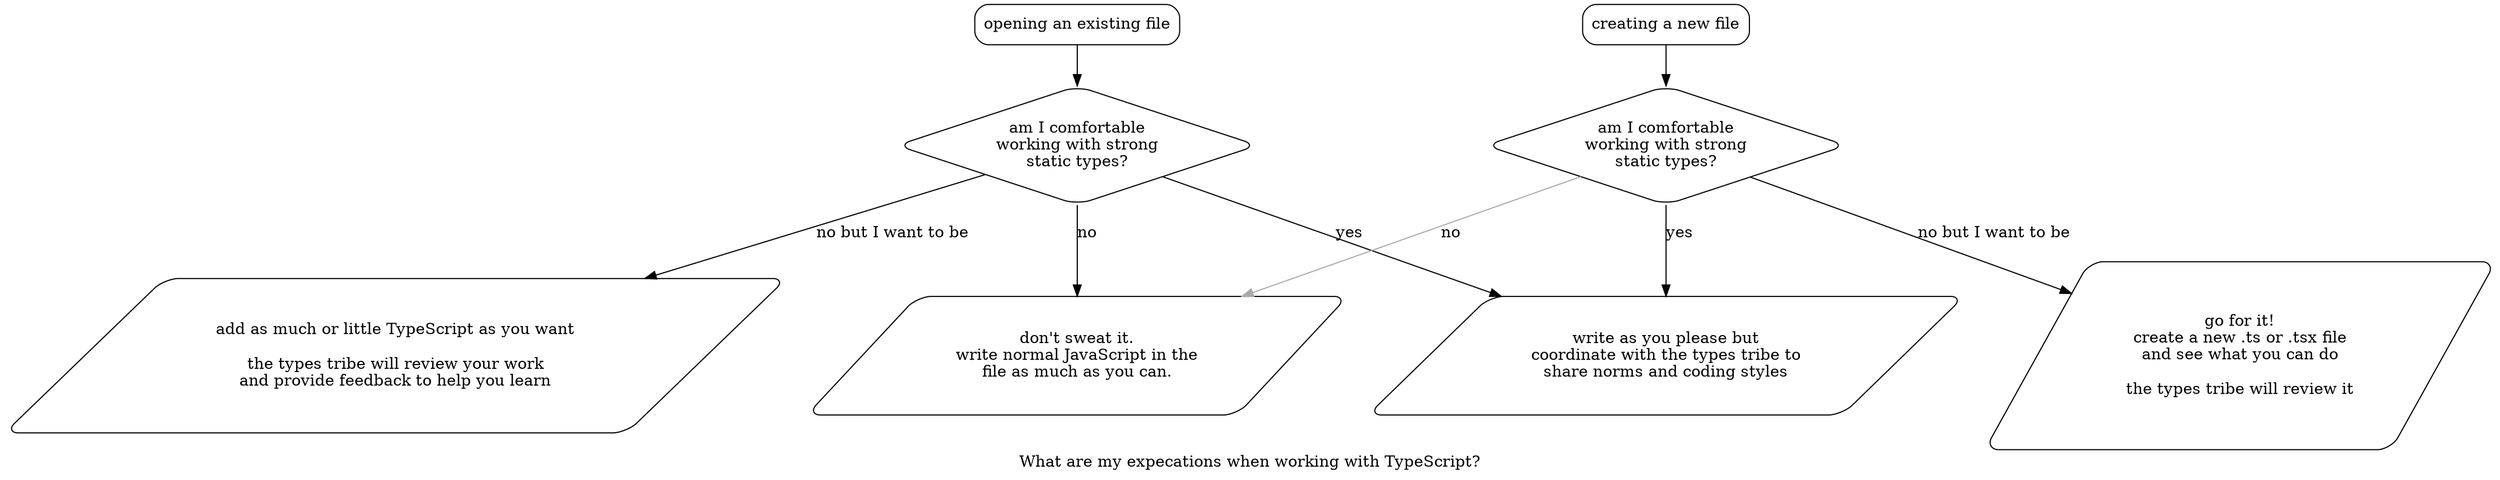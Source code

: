 digraph {
	label="What are my expecations when working with TypeScript?";

    node[shape="box", style="rounded"]
        existing_file; new_file;

    node[shape="diamond"]
        am_comfortable; am_comfortable_;

    node[shape="parallelogram"]
        no_types; learning; learning_; love_types;

    existing_file -> am_comfortable;

    am_comfortable -> no_types[label="no"];
    am_comfortable -> learning[label="no but I want to be"];
    am_comfortable -> love_types[label="yes"];

    existing_file[label="opening an existing file"];
    am_comfortable[label="am I comfortable\nworking with strong\nstatic types?"];
    no_types[label="don't sweat it.\nwrite normal JavaScript in the\nfile as much as you can."];
    learning[label="add as much or little TypeScript as you want\n\nthe types tribe will review your work\nand provide feedback to help you learn"];
    love_types[label="write as you please but\ncoordinate with the types tribe to\nshare norms and coding styles"];

    new_file -> am_comfortable_;

    am_comfortable_ -> no_types[label="no", color="#aaaaaa"];
    am_comfortable_ -> learning_[label="no but I want to be"];
    am_comfortable_ -> love_types[label="yes"];

    new_file[label="creating a new file"];
    am_comfortable_[label="am I comfortable\nworking with strong\nstatic types?"];
    learning_[label="go for it!\ncreate a new .ts or .tsx file\nand see what you can do\n\nthe types tribe will review it"];
}
